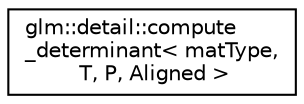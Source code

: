 digraph "Graphical Class Hierarchy"
{
 // LATEX_PDF_SIZE
  edge [fontname="Helvetica",fontsize="10",labelfontname="Helvetica",labelfontsize="10"];
  node [fontname="Helvetica",fontsize="10",shape=record];
  rankdir="LR";
  Node0 [label="glm::detail::compute\l_determinant\< matType,\l T, P, Aligned \>",height=0.2,width=0.4,color="black", fillcolor="white", style="filled",URL="$structglm_1_1detail_1_1compute__determinant.html",tooltip=" "];
}
